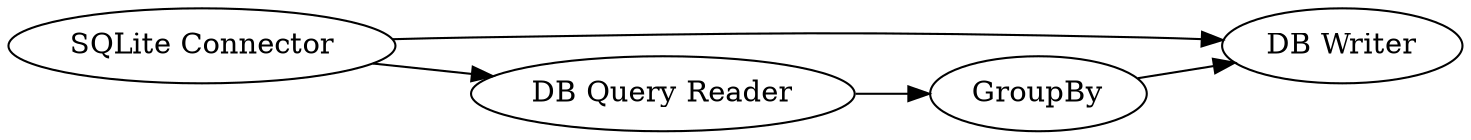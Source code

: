 digraph {
	3 -> 6
	5 -> 3
	4 -> 6
	4 -> 5
	5 [label="DB Query Reader"]
	4 [label="SQLite Connector"]
	3 [label=GroupBy]
	6 [label="DB Writer"]
	rankdir=LR
}
